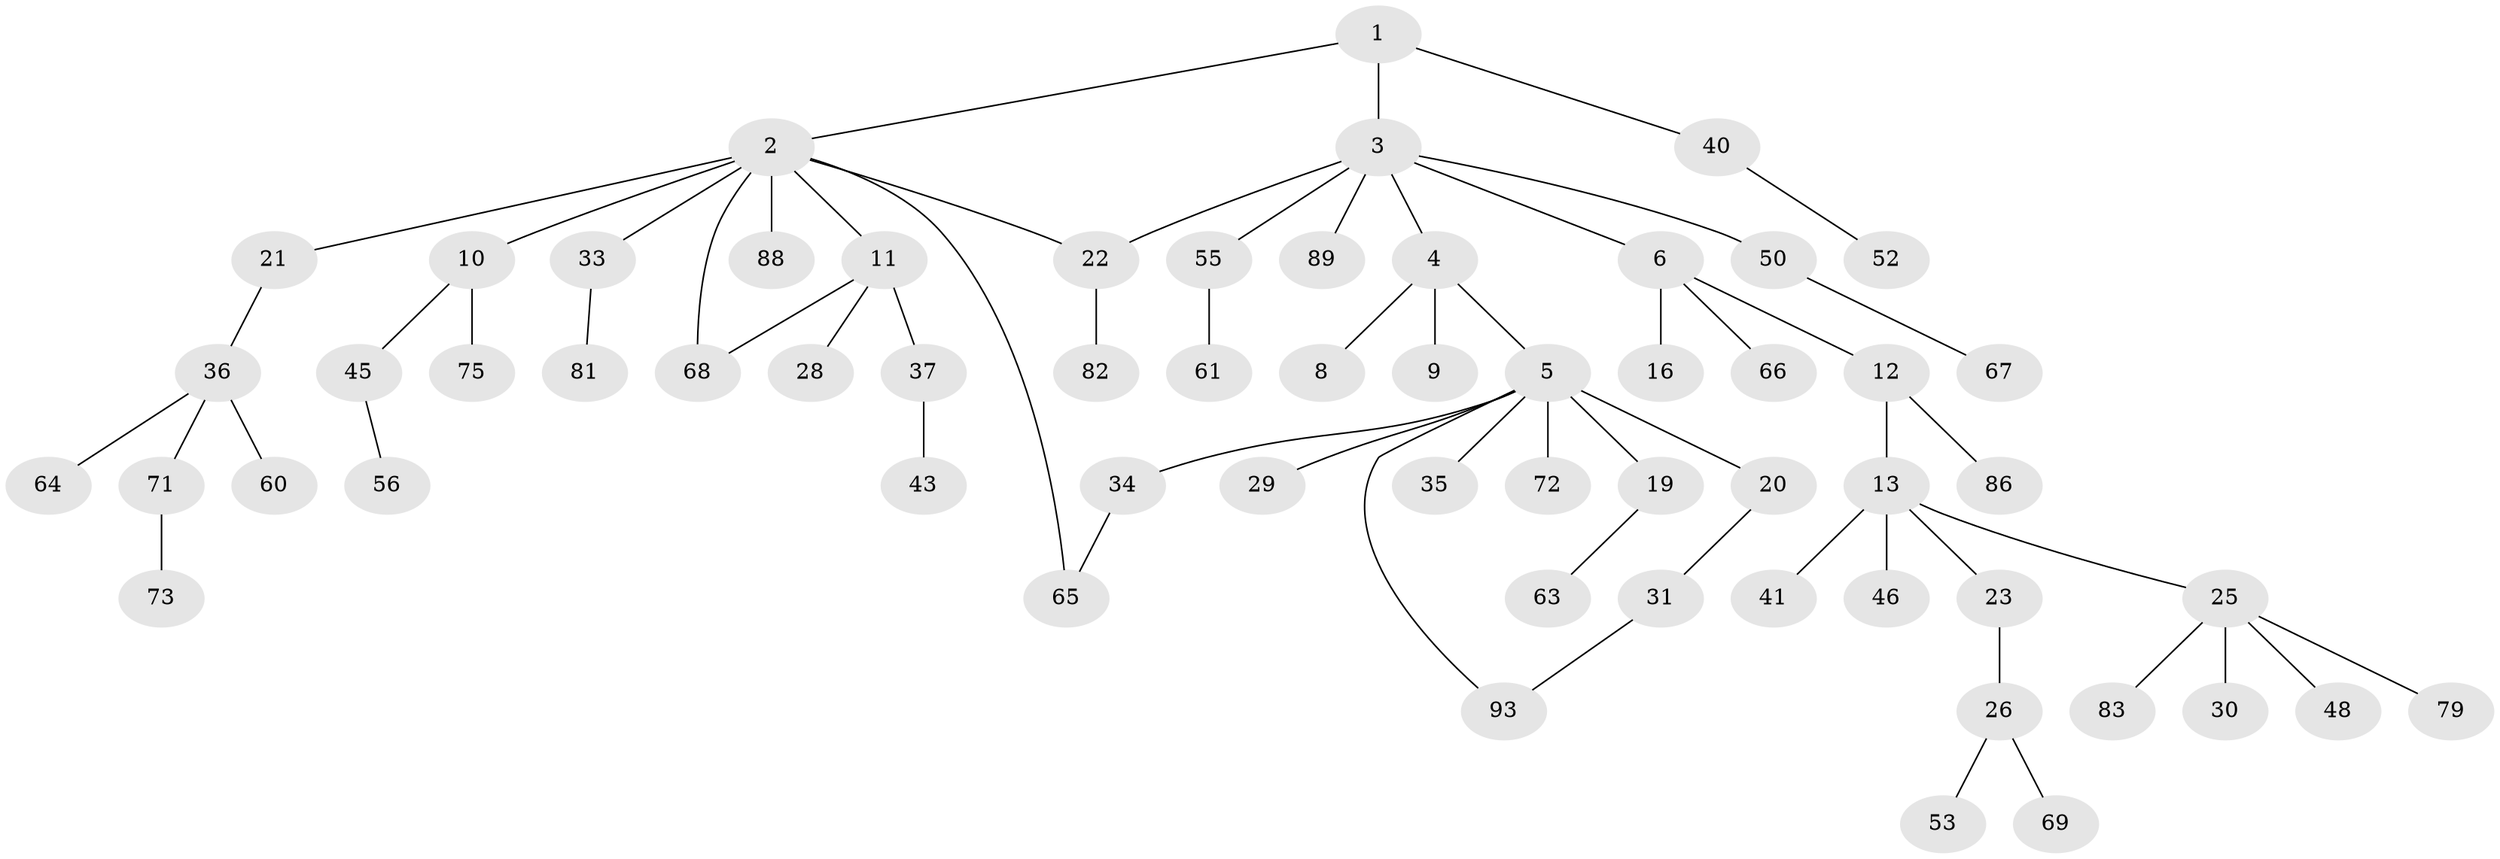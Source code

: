 // original degree distribution, {4: 0.043010752688172046, 3: 0.11827956989247312, 7: 0.010752688172043012, 5: 0.043010752688172046, 6: 0.021505376344086023, 8: 0.010752688172043012, 1: 0.45161290322580644, 2: 0.3010752688172043}
// Generated by graph-tools (version 1.1) at 2025/41/03/06/25 10:41:30]
// undirected, 61 vertices, 64 edges
graph export_dot {
graph [start="1"]
  node [color=gray90,style=filled];
  1 [super="+18"];
  2 [super="+7"];
  3 [super="+15"];
  4 [super="+77"];
  5 [super="+17"];
  6 [super="+38"];
  8;
  9 [super="+27"];
  10 [super="+54"];
  11 [super="+24"];
  12 [super="+62"];
  13 [super="+14"];
  16;
  19;
  20;
  21;
  22 [super="+76"];
  23 [super="+58"];
  25 [super="+59"];
  26 [super="+47"];
  28;
  29;
  30;
  31 [super="+32"];
  33 [super="+51"];
  34 [super="+90"];
  35 [super="+42"];
  36 [super="+44"];
  37 [super="+39"];
  40;
  41;
  43 [super="+49"];
  45;
  46;
  48;
  50 [super="+80"];
  52;
  53;
  55 [super="+74"];
  56 [super="+57"];
  60 [super="+91"];
  61;
  63 [super="+84"];
  64;
  65 [super="+87"];
  66 [super="+70"];
  67;
  68 [super="+85"];
  69 [super="+92"];
  71;
  72;
  73 [super="+78"];
  75;
  79;
  81;
  82;
  83;
  86;
  88;
  89;
  93;
  1 -- 2;
  1 -- 3;
  1 -- 40;
  2 -- 10;
  2 -- 65;
  2 -- 33;
  2 -- 68;
  2 -- 11;
  2 -- 21;
  2 -- 22;
  2 -- 88;
  3 -- 4;
  3 -- 6;
  3 -- 50;
  3 -- 55;
  3 -- 89;
  3 -- 22;
  4 -- 5;
  4 -- 8;
  4 -- 9;
  5 -- 19;
  5 -- 20;
  5 -- 29;
  5 -- 93;
  5 -- 72;
  5 -- 34;
  5 -- 35;
  6 -- 12;
  6 -- 16;
  6 -- 66;
  10 -- 45;
  10 -- 75;
  11 -- 28;
  11 -- 37;
  11 -- 68;
  12 -- 13;
  12 -- 86;
  13 -- 23;
  13 -- 25;
  13 -- 41;
  13 -- 46;
  19 -- 63;
  20 -- 31;
  21 -- 36;
  22 -- 82;
  23 -- 26 [weight=2];
  25 -- 30;
  25 -- 48;
  25 -- 83;
  25 -- 79;
  26 -- 53;
  26 -- 69;
  31 -- 93;
  33 -- 81;
  34 -- 65;
  36 -- 64;
  36 -- 60;
  36 -- 71;
  37 -- 43;
  40 -- 52;
  45 -- 56;
  50 -- 67;
  55 -- 61;
  71 -- 73;
}
